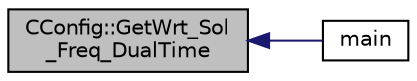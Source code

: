 digraph "CConfig::GetWrt_Sol_Freq_DualTime"
{
  edge [fontname="Helvetica",fontsize="10",labelfontname="Helvetica",labelfontsize="10"];
  node [fontname="Helvetica",fontsize="10",shape=record];
  rankdir="LR";
  Node13881 [label="CConfig::GetWrt_Sol\l_Freq_DualTime",height=0.2,width=0.4,color="black", fillcolor="grey75", style="filled", fontcolor="black"];
  Node13881 -> Node13882 [dir="back",color="midnightblue",fontsize="10",style="solid",fontname="Helvetica"];
  Node13882 [label="main",height=0.2,width=0.4,color="black", fillcolor="white", style="filled",URL="$_s_u2___s_o_l_8cpp.html#a0ddf1224851353fc92bfbff6f499fa97"];
}
